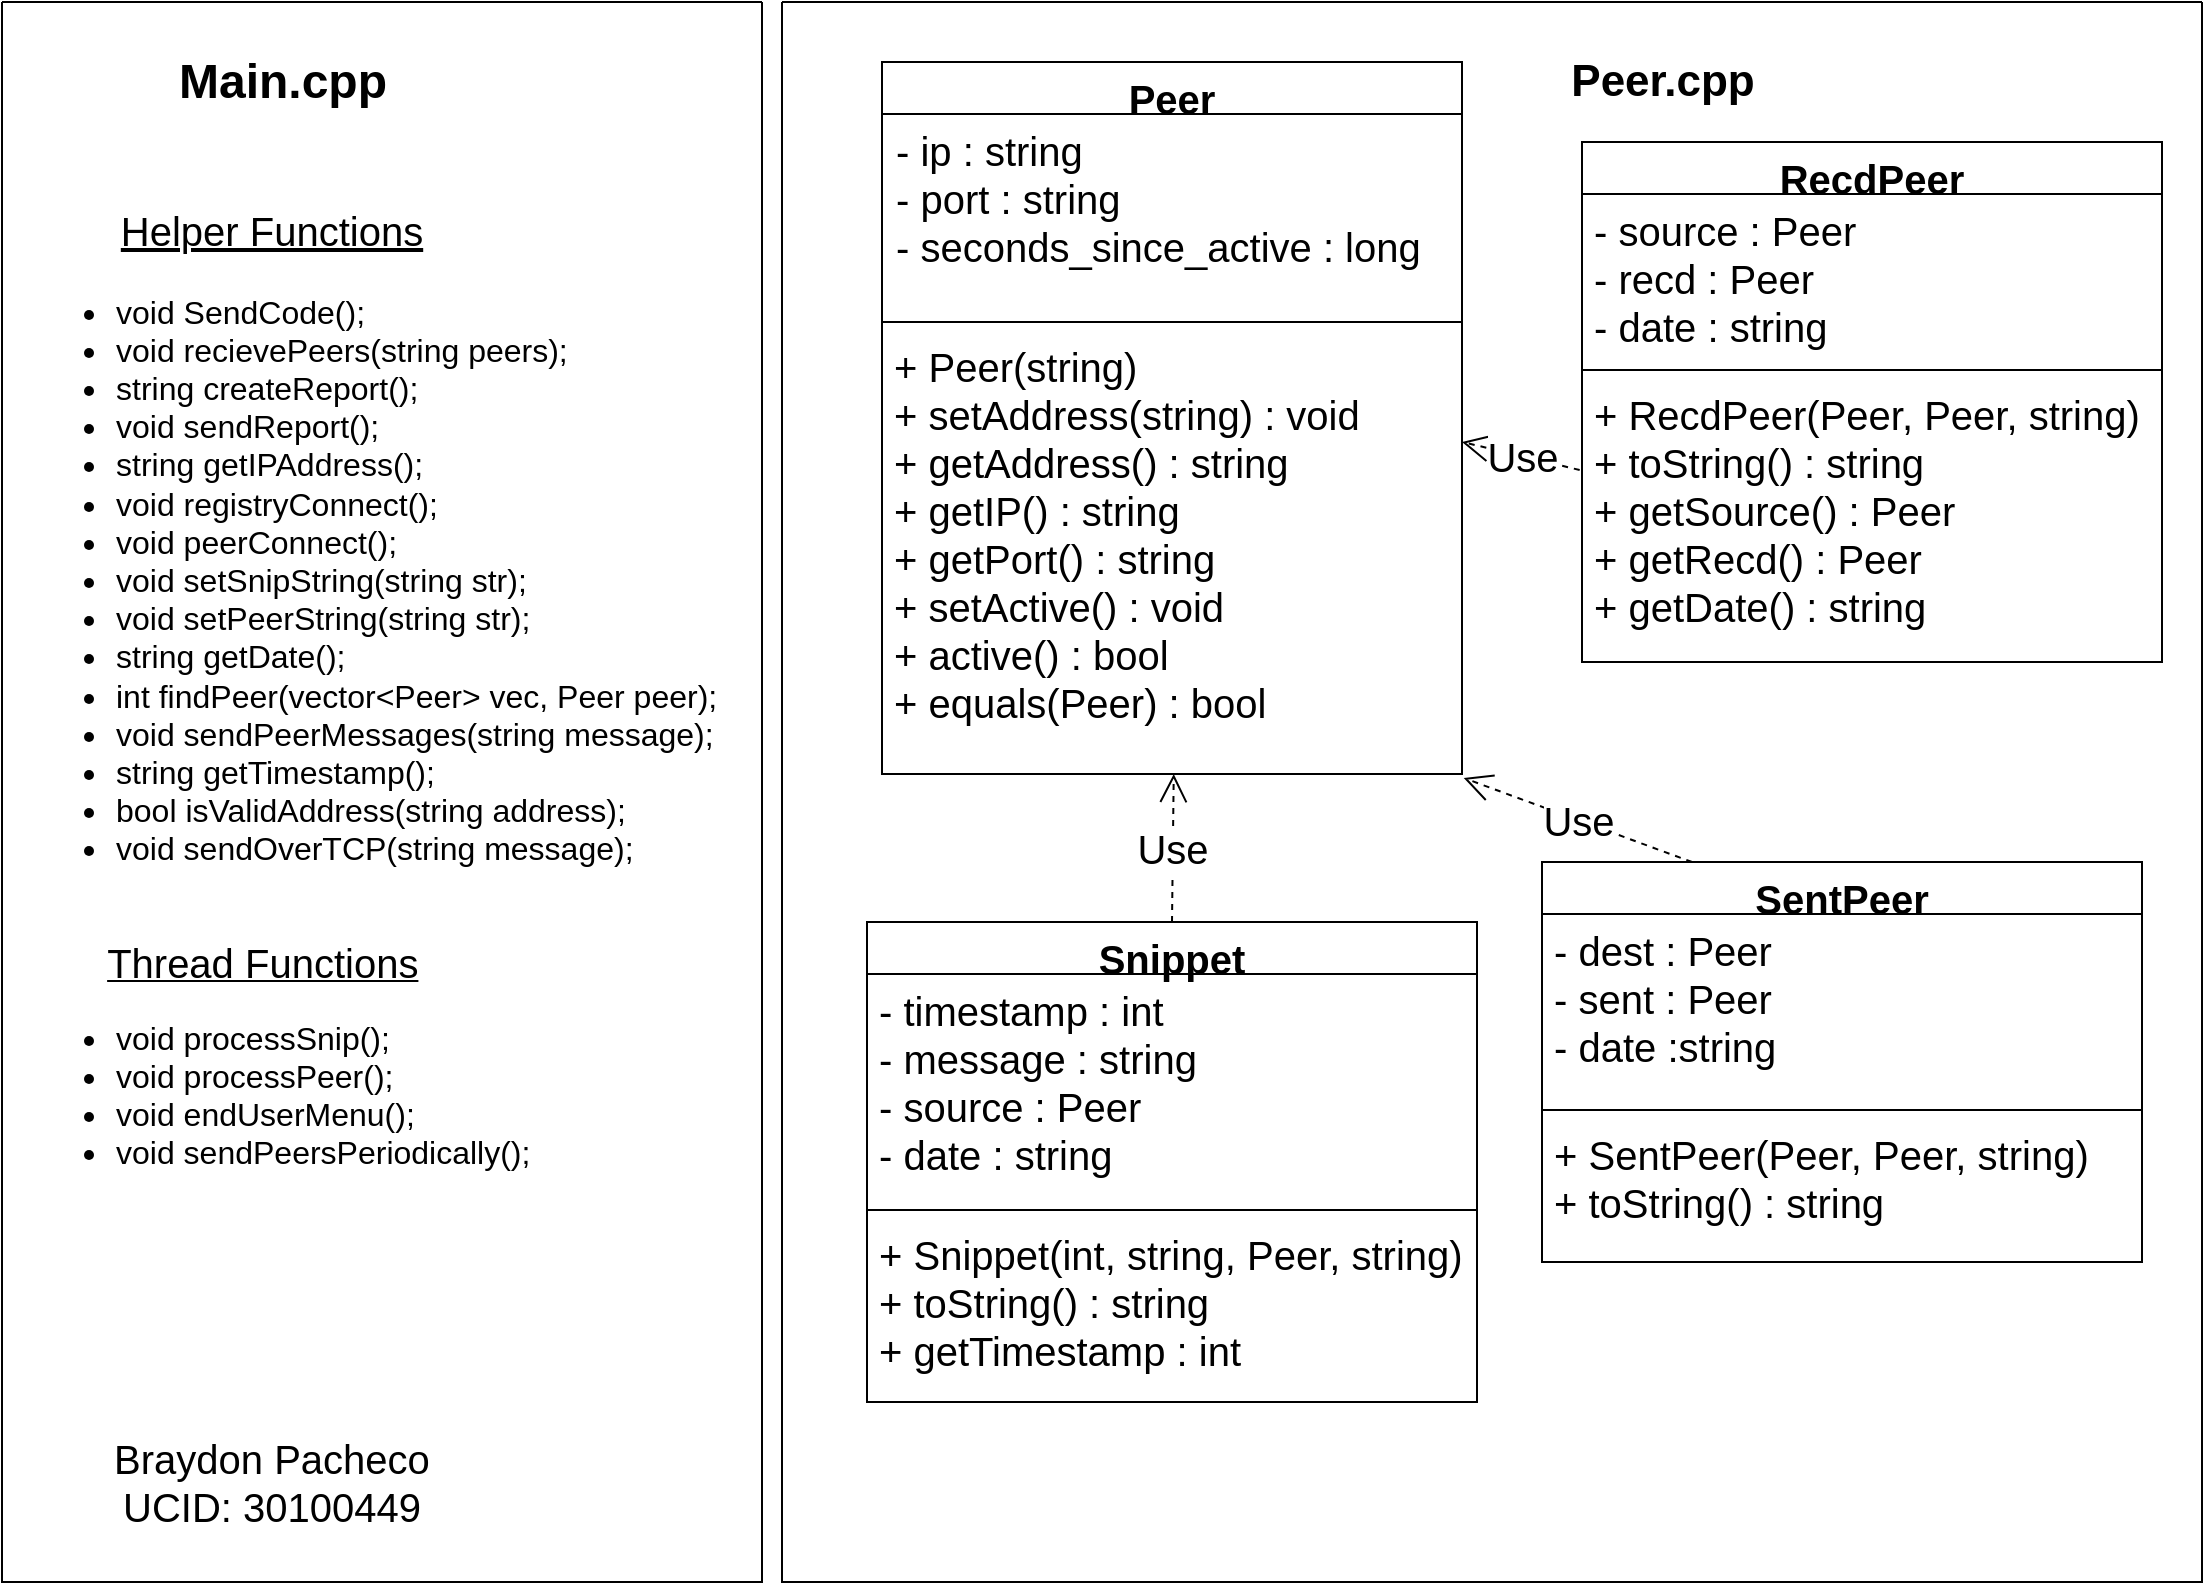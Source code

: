 <mxfile version="16.6.6" type="device"><diagram id="C5RBs43oDa-KdzZeNtuy" name="Page-1"><mxGraphModel dx="1422" dy="762" grid="1" gridSize="10" guides="1" tooltips="1" connect="1" arrows="1" fold="1" page="1" pageScale="1" pageWidth="1169" pageHeight="827" math="0" shadow="0"><root><mxCell id="WIyWlLk6GJQsqaUBKTNV-0"/><mxCell id="WIyWlLk6GJQsqaUBKTNV-1" parent="WIyWlLk6GJQsqaUBKTNV-0"/><mxCell id="_t7tJRRwD8jDxTlox53f-1" value="" style="swimlane;startSize=0;" parent="WIyWlLk6GJQsqaUBKTNV-1" vertex="1"><mxGeometry x="20" y="10" width="380" height="790" as="geometry"/></mxCell><mxCell id="_t7tJRRwD8jDxTlox53f-2" value="Main.cpp" style="text;strokeColor=none;fillColor=none;html=1;fontSize=24;fontStyle=1;verticalAlign=middle;align=center;" parent="_t7tJRRwD8jDxTlox53f-1" vertex="1"><mxGeometry x="90" y="20" width="100" height="40" as="geometry"/></mxCell><mxCell id="_t7tJRRwD8jDxTlox53f-6" value="&lt;ul style=&quot;font-size: 16px&quot;&gt;&lt;li&gt;&lt;font style=&quot;font-size: 16px&quot;&gt;void SendCode();&lt;/font&gt;&lt;/li&gt;&lt;li&gt;&lt;font style=&quot;font-size: 16px&quot;&gt;void recievePeers(string peers);&lt;/font&gt;&lt;/li&gt;&lt;li&gt;&lt;font style=&quot;font-size: 16px&quot;&gt;string createReport();&lt;/font&gt;&lt;/li&gt;&lt;li&gt;&lt;font style=&quot;font-size: 16px&quot;&gt;void sendReport();&lt;/font&gt;&lt;/li&gt;&lt;li&gt;&lt;font style=&quot;font-size: 16px&quot;&gt;string getIPAddress();&lt;/font&gt;&lt;/li&gt;&lt;li&gt;&lt;font style=&quot;font-size: 16px&quot;&gt;void registryConnect();&lt;/font&gt;&lt;/li&gt;&lt;li&gt;&lt;font style=&quot;font-size: 16px&quot;&gt;void peerConnect();&lt;/font&gt;&lt;/li&gt;&lt;li&gt;&lt;font style=&quot;font-size: 16px&quot;&gt;void setSnipString(string str);&lt;/font&gt;&lt;/li&gt;&lt;li&gt;&lt;font style=&quot;font-size: 16px&quot;&gt;void setPeerString(string str);&lt;/font&gt;&lt;/li&gt;&lt;li&gt;&lt;font style=&quot;font-size: 16px&quot;&gt;string getDate();&lt;/font&gt;&lt;/li&gt;&lt;li&gt;&lt;font style=&quot;font-size: 16px&quot;&gt;int findPeer(vector&amp;lt;Peer&amp;gt; vec, Peer peer);&lt;/font&gt;&lt;/li&gt;&lt;li&gt;&lt;font style=&quot;font-size: 16px&quot;&gt;void sendPeerMessages(string message);&lt;/font&gt;&lt;/li&gt;&lt;li&gt;&lt;font style=&quot;font-size: 16px&quot;&gt;string getTimestamp();&lt;/font&gt;&lt;/li&gt;&lt;li&gt;&lt;font style=&quot;font-size: 16px&quot;&gt;bool isValidAddress(string address);&lt;/font&gt;&lt;/li&gt;&lt;li&gt;&lt;font style=&quot;font-size: 16px&quot;&gt;void sendOverTCP(string message);&lt;/font&gt;&lt;/li&gt;&lt;/ul&gt;&lt;div style=&quot;font-size: 16px&quot;&gt;&lt;font style=&quot;font-size: 16px&quot;&gt;&lt;br&gt;&lt;/font&gt;&lt;/div&gt;&lt;div&gt;&lt;font&gt;&lt;span style=&quot;font-size: 16px ; white-space: pre&quot;&gt;&#9;&lt;/span&gt;&lt;u&gt;&lt;font style=&quot;font-size: 20px&quot;&gt;Thread Functions&lt;/font&gt;&lt;/u&gt;&lt;br&gt;&lt;/font&gt;&lt;/div&gt;&lt;ul style=&quot;font-size: 16px&quot;&gt;&lt;li&gt;&lt;font style=&quot;font-size: 16px&quot;&gt;void processSnip();&lt;/font&gt;&lt;/li&gt;&lt;li&gt;&lt;font style=&quot;font-size: 16px&quot;&gt;void processPeer();&lt;/font&gt;&lt;/li&gt;&lt;li&gt;&lt;font style=&quot;font-size: 16px&quot;&gt;void endUserMenu();&lt;/font&gt;&lt;/li&gt;&lt;li&gt;&lt;font style=&quot;font-size: 16px&quot;&gt;void sendPeersPeriodically();&lt;/font&gt;&lt;/li&gt;&lt;/ul&gt;" style="text;strokeColor=none;fillColor=none;html=1;whiteSpace=wrap;verticalAlign=middle;overflow=hidden;" parent="_t7tJRRwD8jDxTlox53f-1" vertex="1"><mxGeometry x="15" y="110" width="350" height="510" as="geometry"/></mxCell><UserObject label="&lt;u style=&quot;font-size: 20px;&quot;&gt;Helper Functions&lt;/u&gt;" placeholders="1" name="Variable" id="_t7tJRRwD8jDxTlox53f-7"><mxCell style="text;html=1;strokeColor=none;fillColor=none;align=center;verticalAlign=middle;whiteSpace=wrap;overflow=hidden;fontSize=20;" parent="_t7tJRRwD8jDxTlox53f-1" vertex="1"><mxGeometry x="45" y="79" width="180" height="70" as="geometry"/></mxCell></UserObject><mxCell id="3vnLSU40IpIbViUzpnmT-0" value="&lt;font style=&quot;font-size: 20px&quot;&gt;Braydon Pacheco&lt;br&gt;UCID: 30100449&lt;/font&gt;" style="text;html=1;strokeColor=none;fillColor=none;align=center;verticalAlign=middle;whiteSpace=wrap;rounded=0;" parent="_t7tJRRwD8jDxTlox53f-1" vertex="1"><mxGeometry x="20" y="700" width="230" height="80" as="geometry"/></mxCell><mxCell id="_t7tJRRwD8jDxTlox53f-3" value="" style="swimlane;startSize=0;" parent="WIyWlLk6GJQsqaUBKTNV-1" vertex="1"><mxGeometry x="410" y="10" width="710" height="790" as="geometry"/></mxCell><mxCell id="_t7tJRRwD8jDxTlox53f-4" value="Peer.cpp" style="text;strokeColor=none;fillColor=none;html=1;fontSize=22;fontStyle=1;verticalAlign=middle;align=center;" parent="_t7tJRRwD8jDxTlox53f-3" vertex="1"><mxGeometry x="390" y="20" width="100" height="40" as="geometry"/></mxCell><mxCell id="_t7tJRRwD8jDxTlox53f-8" value="Peer" style="swimlane;fontStyle=1;align=center;verticalAlign=top;childLayout=stackLayout;horizontal=1;startSize=26;horizontalStack=0;resizeParent=1;resizeParentMax=0;resizeLast=0;collapsible=1;marginBottom=0;fontSize=20;" parent="_t7tJRRwD8jDxTlox53f-3" vertex="1"><mxGeometry x="50" y="30" width="290" height="356" as="geometry"/></mxCell><mxCell id="_t7tJRRwD8jDxTlox53f-9" value="- ip : string&#10;- port : string&#10;- seconds_since_active : long" style="text;strokeColor=none;fillColor=none;align=left;verticalAlign=top;spacingLeft=5;spacingRight=4;overflow=hidden;rotatable=0;points=[[0,0.5],[1,0.5]];portConstraint=eastwest;fontSize=20;" parent="_t7tJRRwD8jDxTlox53f-8" vertex="1"><mxGeometry y="26" width="290" height="100" as="geometry"/></mxCell><mxCell id="_t7tJRRwD8jDxTlox53f-10" value="" style="line;strokeWidth=1;fillColor=none;align=left;verticalAlign=middle;spacingTop=-1;spacingLeft=3;spacingRight=3;rotatable=0;labelPosition=right;points=[];portConstraint=eastwest;" parent="_t7tJRRwD8jDxTlox53f-8" vertex="1"><mxGeometry y="126" width="290" height="8" as="geometry"/></mxCell><mxCell id="_t7tJRRwD8jDxTlox53f-11" value="+ Peer(string) &#10;+ setAddress(string) : void&#10;+ getAddress() : string&#10;+ getIP() : string&#10;+ getPort() : string&#10;+ setActive() : void&#10;+ active() : bool&#10;+ equals(Peer) : bool" style="text;strokeColor=none;fillColor=none;align=left;verticalAlign=top;spacingLeft=4;spacingRight=4;overflow=hidden;rotatable=0;points=[[0,0.5],[1,0.5]];portConstraint=eastwest;fontSize=20;" parent="_t7tJRRwD8jDxTlox53f-8" vertex="1"><mxGeometry y="134" width="290" height="222" as="geometry"/></mxCell><mxCell id="_t7tJRRwD8jDxTlox53f-21" value="RecdPeer&#10;" style="swimlane;fontStyle=1;align=center;verticalAlign=top;childLayout=stackLayout;horizontal=1;startSize=26;horizontalStack=0;resizeParent=1;resizeParentMax=0;resizeLast=0;collapsible=1;marginBottom=0;fontSize=20;" parent="_t7tJRRwD8jDxTlox53f-3" vertex="1"><mxGeometry x="400" y="70" width="290" height="260" as="geometry"/></mxCell><mxCell id="_t7tJRRwD8jDxTlox53f-22" value="- source : Peer&#10;- recd : Peer&#10;- date : string" style="text;strokeColor=none;fillColor=none;align=left;verticalAlign=top;spacingLeft=4;spacingRight=4;overflow=hidden;rotatable=0;points=[[0,0.5],[1,0.5]];portConstraint=eastwest;fontSize=20;" parent="_t7tJRRwD8jDxTlox53f-21" vertex="1"><mxGeometry y="26" width="290" height="84" as="geometry"/></mxCell><mxCell id="_t7tJRRwD8jDxTlox53f-23" value="" style="line;strokeWidth=1;fillColor=none;align=left;verticalAlign=middle;spacingTop=-1;spacingLeft=3;spacingRight=3;rotatable=0;labelPosition=right;points=[];portConstraint=eastwest;fontSize=15;" parent="_t7tJRRwD8jDxTlox53f-21" vertex="1"><mxGeometry y="110" width="290" height="8" as="geometry"/></mxCell><mxCell id="_t7tJRRwD8jDxTlox53f-24" value="+ RecdPeer(Peer, Peer, string)&#10;+ toString() : string&#10;+ getSource() : Peer&#10;+ getRecd() : Peer&#10;+ getDate() : string" style="text;strokeColor=none;fillColor=none;align=left;verticalAlign=top;spacingLeft=4;spacingRight=4;overflow=hidden;rotatable=0;points=[[0,0.5],[1,0.5]];portConstraint=eastwest;fontSize=20;" parent="_t7tJRRwD8jDxTlox53f-21" vertex="1"><mxGeometry y="118" width="290" height="142" as="geometry"/></mxCell><mxCell id="_t7tJRRwD8jDxTlox53f-25" value="SentPeer" style="swimlane;fontStyle=1;align=center;verticalAlign=top;childLayout=stackLayout;horizontal=1;startSize=26;horizontalStack=0;resizeParent=1;resizeParentMax=0;resizeLast=0;collapsible=1;marginBottom=0;fontSize=20;" parent="_t7tJRRwD8jDxTlox53f-3" vertex="1"><mxGeometry x="380" y="430" width="300" height="200" as="geometry"/></mxCell><mxCell id="_t7tJRRwD8jDxTlox53f-26" value="- dest : Peer&#10;- sent : Peer&#10;- date :string" style="text;strokeColor=none;fillColor=none;align=left;verticalAlign=top;spacingLeft=4;spacingRight=4;overflow=hidden;rotatable=0;points=[[0,0.5],[1,0.5]];portConstraint=eastwest;fontSize=20;" parent="_t7tJRRwD8jDxTlox53f-25" vertex="1"><mxGeometry y="26" width="300" height="94" as="geometry"/></mxCell><mxCell id="_t7tJRRwD8jDxTlox53f-27" value="" style="line;strokeWidth=1;fillColor=none;align=left;verticalAlign=middle;spacingTop=-1;spacingLeft=3;spacingRight=3;rotatable=0;labelPosition=right;points=[];portConstraint=eastwest;fontSize=15;" parent="_t7tJRRwD8jDxTlox53f-25" vertex="1"><mxGeometry y="120" width="300" height="8" as="geometry"/></mxCell><mxCell id="_t7tJRRwD8jDxTlox53f-28" value="+ SentPeer(Peer, Peer, string)&#10;+ toString() : string" style="text;strokeColor=none;fillColor=none;align=left;verticalAlign=top;spacingLeft=4;spacingRight=4;overflow=hidden;rotatable=0;points=[[0,0.5],[1,0.5]];portConstraint=eastwest;fontSize=20;" parent="_t7tJRRwD8jDxTlox53f-25" vertex="1"><mxGeometry y="128" width="300" height="72" as="geometry"/></mxCell><mxCell id="_t7tJRRwD8jDxTlox53f-16" value="Snippet" style="swimlane;fontStyle=1;align=center;verticalAlign=top;childLayout=stackLayout;horizontal=1;startSize=26;horizontalStack=0;resizeParent=1;resizeParentMax=0;resizeLast=0;collapsible=1;marginBottom=0;fontSize=20;" parent="_t7tJRRwD8jDxTlox53f-3" vertex="1"><mxGeometry x="42.5" y="460" width="305" height="240" as="geometry"><mxRectangle x="75" y="420" width="110" height="30" as="alternateBounds"/></mxGeometry></mxCell><mxCell id="_t7tJRRwD8jDxTlox53f-17" value="- timestamp : int&#10;- message : string&#10;- source : Peer&#10;- date : string" style="text;strokeColor=none;fillColor=none;align=left;verticalAlign=top;spacingLeft=4;spacingRight=4;overflow=hidden;rotatable=0;points=[[0,0.5],[1,0.5]];portConstraint=eastwest;fontSize=20;" parent="_t7tJRRwD8jDxTlox53f-16" vertex="1"><mxGeometry y="26" width="305" height="114" as="geometry"/></mxCell><mxCell id="_t7tJRRwD8jDxTlox53f-18" value="" style="line;strokeWidth=1;fillColor=none;align=left;verticalAlign=middle;spacingTop=-1;spacingLeft=3;spacingRight=3;rotatable=0;labelPosition=right;points=[];portConstraint=eastwest;" parent="_t7tJRRwD8jDxTlox53f-16" vertex="1"><mxGeometry y="140" width="305" height="8" as="geometry"/></mxCell><mxCell id="_t7tJRRwD8jDxTlox53f-19" value="+ Snippet(int, string, Peer, string)&#10;+ toString() : string&#10;+ getTimestamp : int" style="text;strokeColor=none;fillColor=none;align=left;verticalAlign=top;spacingLeft=4;spacingRight=4;overflow=hidden;rotatable=0;points=[[0,0.5],[1,0.5]];portConstraint=eastwest;fontSize=20;" parent="_t7tJRRwD8jDxTlox53f-16" vertex="1"><mxGeometry y="148" width="305" height="92" as="geometry"/></mxCell><mxCell id="_t7tJRRwD8jDxTlox53f-31" value="Use" style="endArrow=open;endSize=12;dashed=1;html=1;rounded=0;fontSize=20;exitX=0.5;exitY=0;exitDx=0;exitDy=0;entryX=0.503;entryY=1;entryDx=0;entryDy=0;entryPerimeter=0;" parent="_t7tJRRwD8jDxTlox53f-3" source="_t7tJRRwD8jDxTlox53f-16" target="_t7tJRRwD8jDxTlox53f-11" edge="1"><mxGeometry width="160" relative="1" as="geometry"><mxPoint x="-80" y="300" as="sourcePoint"/><mxPoint x="80" y="300" as="targetPoint"/></mxGeometry></mxCell><mxCell id="_t7tJRRwD8jDxTlox53f-32" value="Use" style="endArrow=open;endSize=12;dashed=1;html=1;rounded=0;fontSize=20;entryX=1;entryY=0.252;entryDx=0;entryDy=0;entryPerimeter=0;exitX=-0.004;exitY=0.324;exitDx=0;exitDy=0;exitPerimeter=0;" parent="_t7tJRRwD8jDxTlox53f-3" source="_t7tJRRwD8jDxTlox53f-24" target="_t7tJRRwD8jDxTlox53f-11" edge="1"><mxGeometry width="160" relative="1" as="geometry"><mxPoint x="-80" y="300" as="sourcePoint"/><mxPoint x="80" y="300" as="targetPoint"/></mxGeometry></mxCell><mxCell id="_t7tJRRwD8jDxTlox53f-33" value="Use" style="endArrow=open;endSize=12;dashed=1;html=1;rounded=0;fontSize=20;exitX=0.25;exitY=0;exitDx=0;exitDy=0;entryX=1.003;entryY=1.009;entryDx=0;entryDy=0;entryPerimeter=0;" parent="_t7tJRRwD8jDxTlox53f-3" source="_t7tJRRwD8jDxTlox53f-25" target="_t7tJRRwD8jDxTlox53f-11" edge="1"><mxGeometry width="160" relative="1" as="geometry"><mxPoint x="-80" y="300" as="sourcePoint"/><mxPoint x="80" y="300" as="targetPoint"/></mxGeometry></mxCell></root></mxGraphModel></diagram></mxfile>